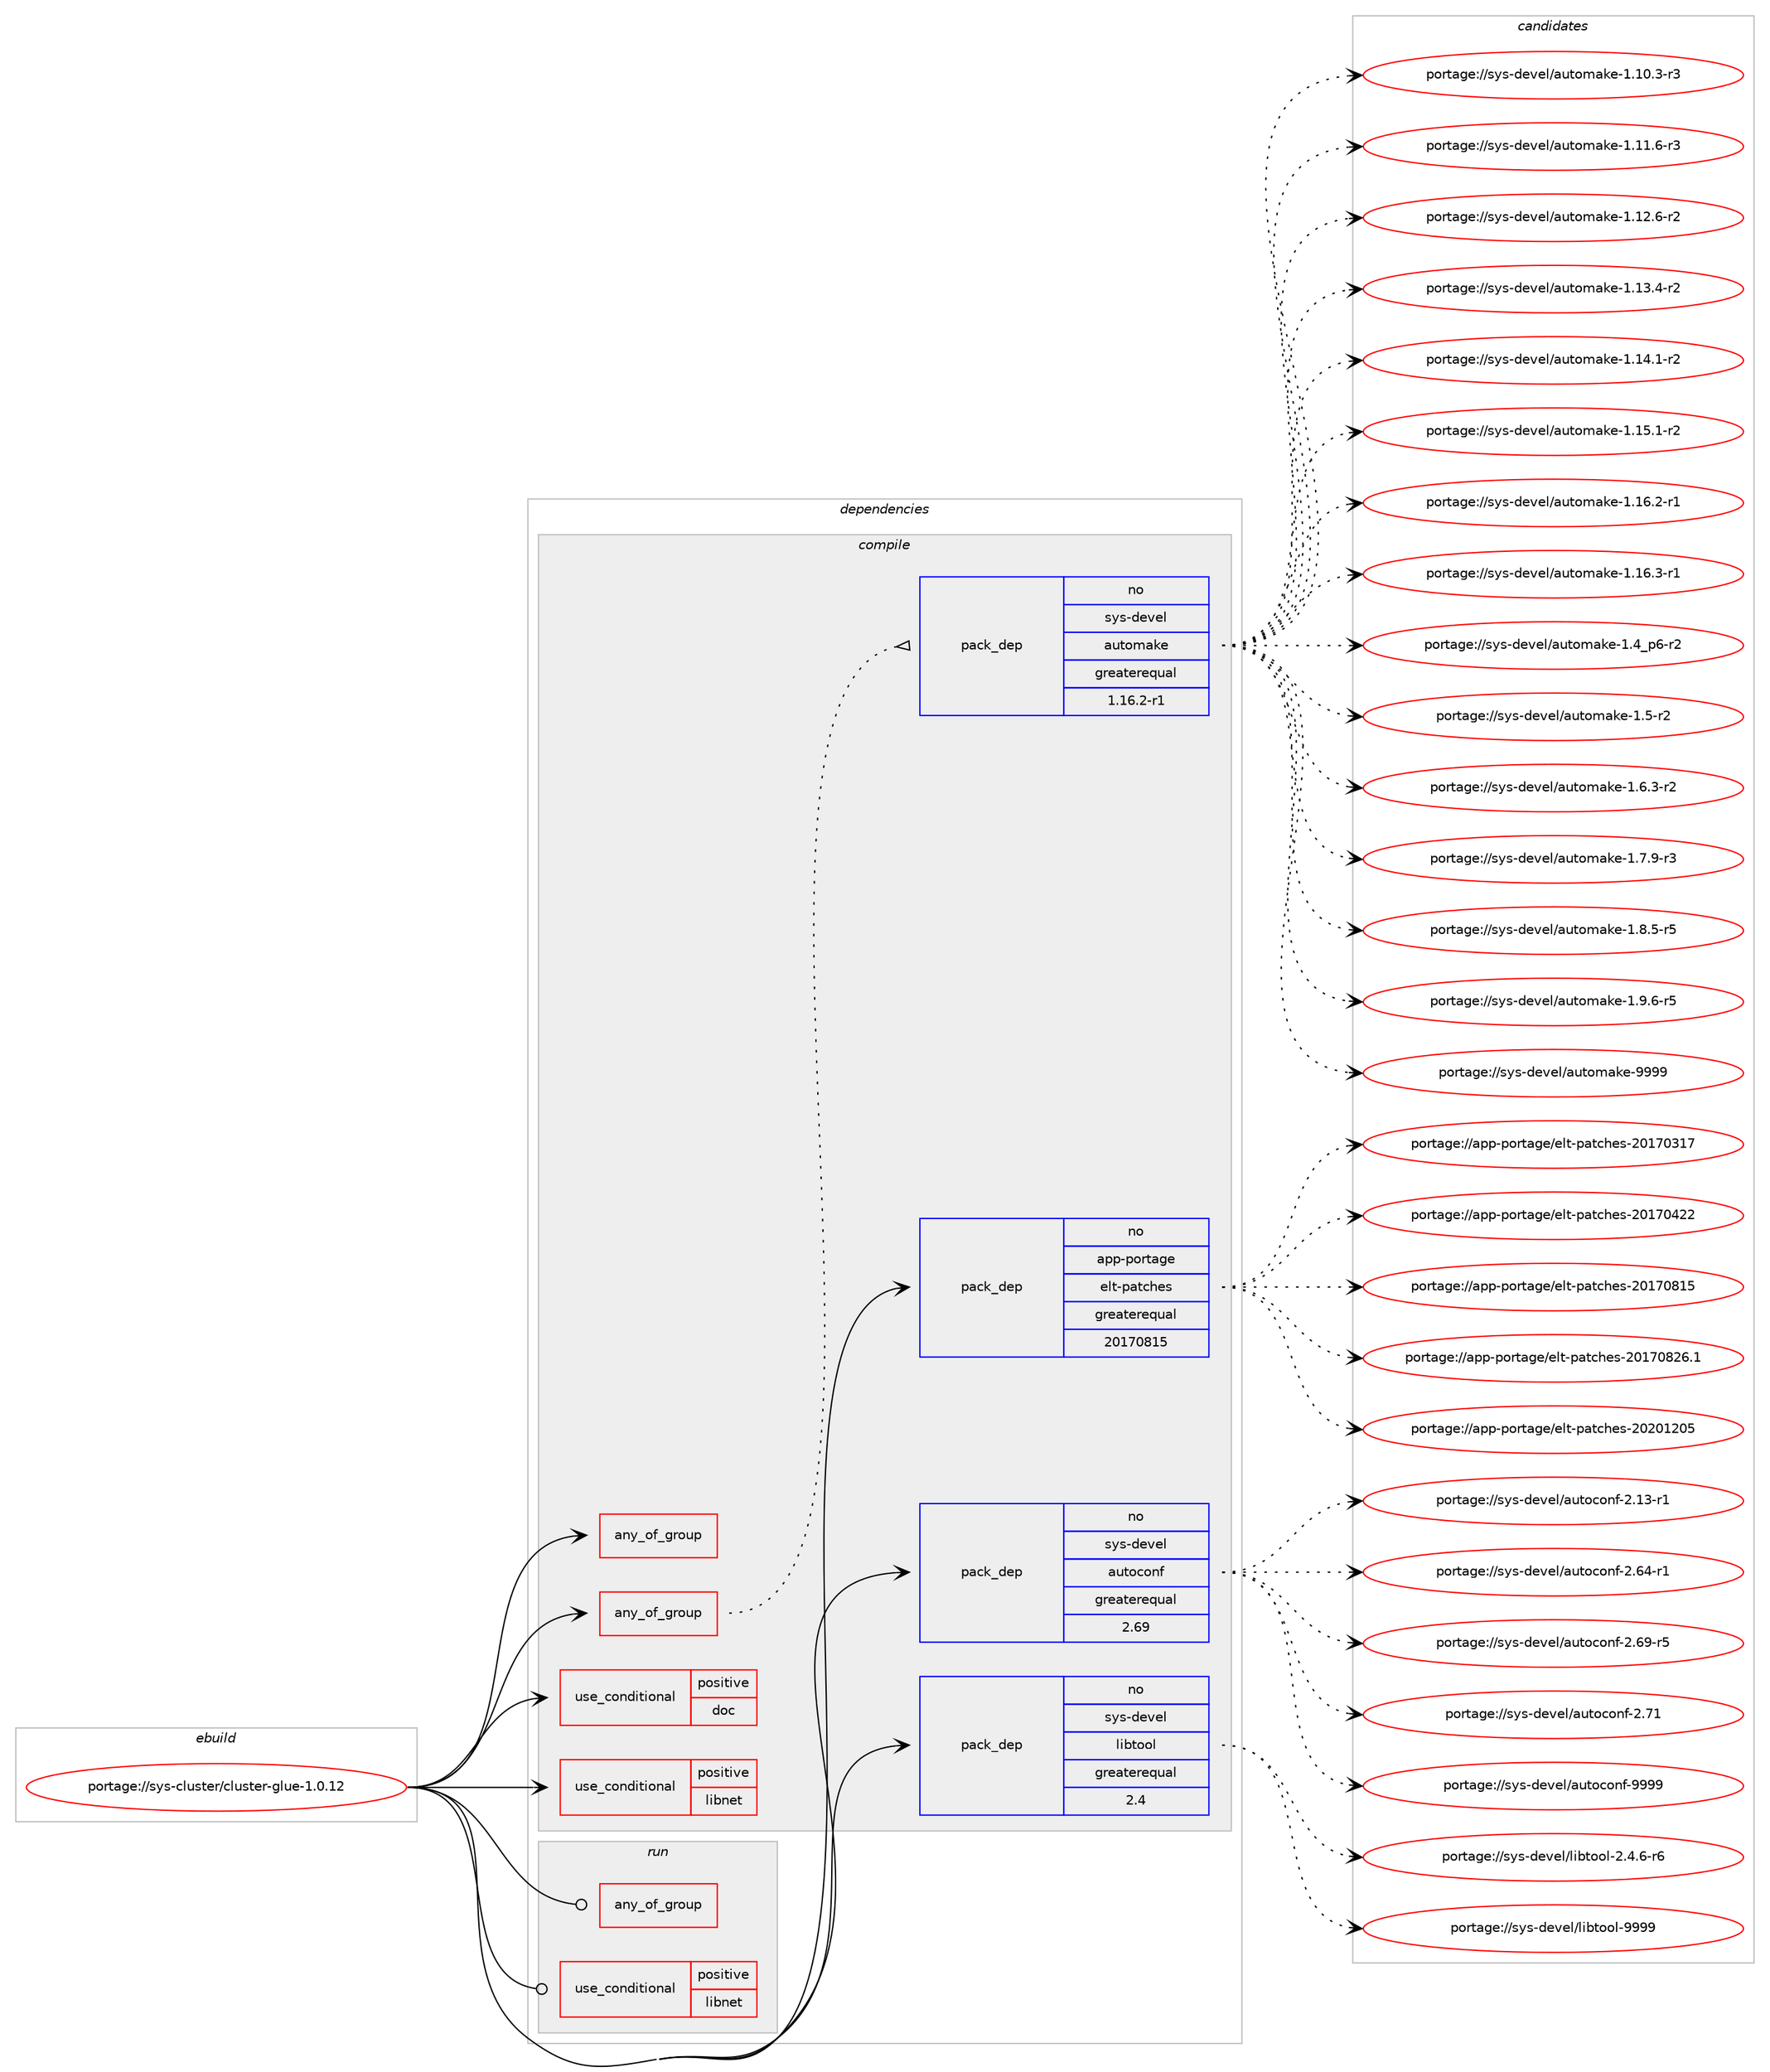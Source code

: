 digraph prolog {

# *************
# Graph options
# *************

newrank=true;
concentrate=true;
compound=true;
graph [rankdir=LR,fontname=Helvetica,fontsize=10,ranksep=1.5];#, ranksep=2.5, nodesep=0.2];
edge  [arrowhead=vee];
node  [fontname=Helvetica,fontsize=10];

# **********
# The ebuild
# **********

subgraph cluster_leftcol {
color=gray;
rank=same;
label=<<i>ebuild</i>>;
id [label="portage://sys-cluster/cluster-glue-1.0.12", color=red, width=4, href="../sys-cluster/cluster-glue-1.0.12.svg"];
}

# ****************
# The dependencies
# ****************

subgraph cluster_midcol {
color=gray;
label=<<i>dependencies</i>>;
subgraph cluster_compile {
fillcolor="#eeeeee";
style=filled;
label=<<i>compile</i>>;
subgraph any27 {
dependency1554 [label=<<TABLE BORDER="0" CELLBORDER="1" CELLSPACING="0" CELLPADDING="4"><TR><TD CELLPADDING="10">any_of_group</TD></TR></TABLE>>, shape=none, color=red];# *** BEGIN UNKNOWN DEPENDENCY TYPE (TODO) ***
# dependency1554 -> package_dependency(portage://sys-cluster/cluster-glue-1.0.12,install,no,net-misc,netkit-telnetd,none,[,,],[],[])
# *** END UNKNOWN DEPENDENCY TYPE (TODO) ***

# *** BEGIN UNKNOWN DEPENDENCY TYPE (TODO) ***
# dependency1554 -> package_dependency(portage://sys-cluster/cluster-glue-1.0.12,install,no,net-misc,telnet-bsd,none,[,,],[],[])
# *** END UNKNOWN DEPENDENCY TYPE (TODO) ***

}
id:e -> dependency1554:w [weight=20,style="solid",arrowhead="vee"];
subgraph any28 {
dependency1555 [label=<<TABLE BORDER="0" CELLBORDER="1" CELLSPACING="0" CELLPADDING="4"><TR><TD CELLPADDING="10">any_of_group</TD></TR></TABLE>>, shape=none, color=red];subgraph pack770 {
dependency1556 [label=<<TABLE BORDER="0" CELLBORDER="1" CELLSPACING="0" CELLPADDING="4" WIDTH="220"><TR><TD ROWSPAN="6" CELLPADDING="30">pack_dep</TD></TR><TR><TD WIDTH="110">no</TD></TR><TR><TD>sys-devel</TD></TR><TR><TD>automake</TD></TR><TR><TD>greaterequal</TD></TR><TR><TD>1.16.2-r1</TD></TR></TABLE>>, shape=none, color=blue];
}
dependency1555:e -> dependency1556:w [weight=20,style="dotted",arrowhead="oinv"];
}
id:e -> dependency1555:w [weight=20,style="solid",arrowhead="vee"];
subgraph cond759 {
dependency1557 [label=<<TABLE BORDER="0" CELLBORDER="1" CELLSPACING="0" CELLPADDING="4"><TR><TD ROWSPAN="3" CELLPADDING="10">use_conditional</TD></TR><TR><TD>positive</TD></TR><TR><TD>doc</TD></TR></TABLE>>, shape=none, color=red];
# *** BEGIN UNKNOWN DEPENDENCY TYPE (TODO) ***
# dependency1557 -> package_dependency(portage://sys-cluster/cluster-glue-1.0.12,install,no,dev-libs,libxslt,none,[,,],[],[])
# *** END UNKNOWN DEPENDENCY TYPE (TODO) ***

# *** BEGIN UNKNOWN DEPENDENCY TYPE (TODO) ***
# dependency1557 -> package_dependency(portage://sys-cluster/cluster-glue-1.0.12,install,no,app-text,docbook-xsl-stylesheets,none,[,,],[],[])
# *** END UNKNOWN DEPENDENCY TYPE (TODO) ***

}
id:e -> dependency1557:w [weight=20,style="solid",arrowhead="vee"];
subgraph cond760 {
dependency1558 [label=<<TABLE BORDER="0" CELLBORDER="1" CELLSPACING="0" CELLPADDING="4"><TR><TD ROWSPAN="3" CELLPADDING="10">use_conditional</TD></TR><TR><TD>positive</TD></TR><TR><TD>libnet</TD></TR></TABLE>>, shape=none, color=red];
# *** BEGIN UNKNOWN DEPENDENCY TYPE (TODO) ***
# dependency1558 -> package_dependency(portage://sys-cluster/cluster-glue-1.0.12,install,no,net-libs,libnet,none,[,,],[slot(1.1)],[])
# *** END UNKNOWN DEPENDENCY TYPE (TODO) ***

}
id:e -> dependency1558:w [weight=20,style="solid",arrowhead="vee"];
# *** BEGIN UNKNOWN DEPENDENCY TYPE (TODO) ***
# id -> package_dependency(portage://sys-cluster/cluster-glue-1.0.12,install,no,app-arch,bzip2,none,[,,],[],[])
# *** END UNKNOWN DEPENDENCY TYPE (TODO) ***

subgraph pack771 {
dependency1559 [label=<<TABLE BORDER="0" CELLBORDER="1" CELLSPACING="0" CELLPADDING="4" WIDTH="220"><TR><TD ROWSPAN="6" CELLPADDING="30">pack_dep</TD></TR><TR><TD WIDTH="110">no</TD></TR><TR><TD>app-portage</TD></TR><TR><TD>elt-patches</TD></TR><TR><TD>greaterequal</TD></TR><TR><TD>20170815</TD></TR></TABLE>>, shape=none, color=blue];
}
id:e -> dependency1559:w [weight=20,style="solid",arrowhead="vee"];
# *** BEGIN UNKNOWN DEPENDENCY TYPE (TODO) ***
# id -> package_dependency(portage://sys-cluster/cluster-glue-1.0.12,install,no,app-text,asciidoc,none,[,,],[],[])
# *** END UNKNOWN DEPENDENCY TYPE (TODO) ***

# *** BEGIN UNKNOWN DEPENDENCY TYPE (TODO) ***
# id -> package_dependency(portage://sys-cluster/cluster-glue-1.0.12,install,no,app-text,docbook-xml-dtd,none,[,,],[slot(4.4)],[])
# *** END UNKNOWN DEPENDENCY TYPE (TODO) ***

# *** BEGIN UNKNOWN DEPENDENCY TYPE (TODO) ***
# id -> package_dependency(portage://sys-cluster/cluster-glue-1.0.12,install,no,dev-libs,glib,none,[,,],[slot(2)],[])
# *** END UNKNOWN DEPENDENCY TYPE (TODO) ***

# *** BEGIN UNKNOWN DEPENDENCY TYPE (TODO) ***
# id -> package_dependency(portage://sys-cluster/cluster-glue-1.0.12,install,no,dev-libs,libaio,none,[,,],[],[])
# *** END UNKNOWN DEPENDENCY TYPE (TODO) ***

# *** BEGIN UNKNOWN DEPENDENCY TYPE (TODO) ***
# id -> package_dependency(portage://sys-cluster/cluster-glue-1.0.12,install,no,dev-libs,libxml2,none,[,,],[],[])
# *** END UNKNOWN DEPENDENCY TYPE (TODO) ***

# *** BEGIN UNKNOWN DEPENDENCY TYPE (TODO) ***
# id -> package_dependency(portage://sys-cluster/cluster-glue-1.0.12,install,no,net-misc,curl,none,[,,],[],[])
# *** END UNKNOWN DEPENDENCY TYPE (TODO) ***

# *** BEGIN UNKNOWN DEPENDENCY TYPE (TODO) ***
# id -> package_dependency(portage://sys-cluster/cluster-glue-1.0.12,install,no,net-misc,iputils,none,[,,],[],[])
# *** END UNKNOWN DEPENDENCY TYPE (TODO) ***

subgraph pack772 {
dependency1560 [label=<<TABLE BORDER="0" CELLBORDER="1" CELLSPACING="0" CELLPADDING="4" WIDTH="220"><TR><TD ROWSPAN="6" CELLPADDING="30">pack_dep</TD></TR><TR><TD WIDTH="110">no</TD></TR><TR><TD>sys-devel</TD></TR><TR><TD>autoconf</TD></TR><TR><TD>greaterequal</TD></TR><TR><TD>2.69</TD></TR></TABLE>>, shape=none, color=blue];
}
id:e -> dependency1560:w [weight=20,style="solid",arrowhead="vee"];
# *** BEGIN UNKNOWN DEPENDENCY TYPE (TODO) ***
# id -> package_dependency(portage://sys-cluster/cluster-glue-1.0.12,install,no,sys-devel,gnuconfig,none,[,,],[],[])
# *** END UNKNOWN DEPENDENCY TYPE (TODO) ***

subgraph pack773 {
dependency1561 [label=<<TABLE BORDER="0" CELLBORDER="1" CELLSPACING="0" CELLPADDING="4" WIDTH="220"><TR><TD ROWSPAN="6" CELLPADDING="30">pack_dep</TD></TR><TR><TD WIDTH="110">no</TD></TR><TR><TD>sys-devel</TD></TR><TR><TD>libtool</TD></TR><TR><TD>greaterequal</TD></TR><TR><TD>2.4</TD></TR></TABLE>>, shape=none, color=blue];
}
id:e -> dependency1561:w [weight=20,style="solid",arrowhead="vee"];
}
subgraph cluster_compileandrun {
fillcolor="#eeeeee";
style=filled;
label=<<i>compile and run</i>>;
}
subgraph cluster_run {
fillcolor="#eeeeee";
style=filled;
label=<<i>run</i>>;
subgraph any29 {
dependency1562 [label=<<TABLE BORDER="0" CELLBORDER="1" CELLSPACING="0" CELLPADDING="4"><TR><TD CELLPADDING="10">any_of_group</TD></TR></TABLE>>, shape=none, color=red];# *** BEGIN UNKNOWN DEPENDENCY TYPE (TODO) ***
# dependency1562 -> package_dependency(portage://sys-cluster/cluster-glue-1.0.12,run,no,net-misc,netkit-telnetd,none,[,,],[],[])
# *** END UNKNOWN DEPENDENCY TYPE (TODO) ***

# *** BEGIN UNKNOWN DEPENDENCY TYPE (TODO) ***
# dependency1562 -> package_dependency(portage://sys-cluster/cluster-glue-1.0.12,run,no,net-misc,telnet-bsd,none,[,,],[],[])
# *** END UNKNOWN DEPENDENCY TYPE (TODO) ***

}
id:e -> dependency1562:w [weight=20,style="solid",arrowhead="odot"];
subgraph cond761 {
dependency1563 [label=<<TABLE BORDER="0" CELLBORDER="1" CELLSPACING="0" CELLPADDING="4"><TR><TD ROWSPAN="3" CELLPADDING="10">use_conditional</TD></TR><TR><TD>positive</TD></TR><TR><TD>libnet</TD></TR></TABLE>>, shape=none, color=red];
# *** BEGIN UNKNOWN DEPENDENCY TYPE (TODO) ***
# dependency1563 -> package_dependency(portage://sys-cluster/cluster-glue-1.0.12,run,no,net-libs,libnet,none,[,,],[slot(1.1)],[])
# *** END UNKNOWN DEPENDENCY TYPE (TODO) ***

}
id:e -> dependency1563:w [weight=20,style="solid",arrowhead="odot"];
# *** BEGIN UNKNOWN DEPENDENCY TYPE (TODO) ***
# id -> package_dependency(portage://sys-cluster/cluster-glue-1.0.12,run,no,app-arch,bzip2,none,[,,],[],[])
# *** END UNKNOWN DEPENDENCY TYPE (TODO) ***

# *** BEGIN UNKNOWN DEPENDENCY TYPE (TODO) ***
# id -> package_dependency(portage://sys-cluster/cluster-glue-1.0.12,run,no,app-text,asciidoc,none,[,,],[],[])
# *** END UNKNOWN DEPENDENCY TYPE (TODO) ***

# *** BEGIN UNKNOWN DEPENDENCY TYPE (TODO) ***
# id -> package_dependency(portage://sys-cluster/cluster-glue-1.0.12,run,no,app-text,docbook-xml-dtd,none,[,,],[slot(4.4)],[])
# *** END UNKNOWN DEPENDENCY TYPE (TODO) ***

# *** BEGIN UNKNOWN DEPENDENCY TYPE (TODO) ***
# id -> package_dependency(portage://sys-cluster/cluster-glue-1.0.12,run,no,dev-libs,glib,none,[,,],[slot(2)],[])
# *** END UNKNOWN DEPENDENCY TYPE (TODO) ***

# *** BEGIN UNKNOWN DEPENDENCY TYPE (TODO) ***
# id -> package_dependency(portage://sys-cluster/cluster-glue-1.0.12,run,no,dev-libs,libaio,none,[,,],[],[])
# *** END UNKNOWN DEPENDENCY TYPE (TODO) ***

# *** BEGIN UNKNOWN DEPENDENCY TYPE (TODO) ***
# id -> package_dependency(portage://sys-cluster/cluster-glue-1.0.12,run,no,dev-libs,libxml2,none,[,,],[],[])
# *** END UNKNOWN DEPENDENCY TYPE (TODO) ***

# *** BEGIN UNKNOWN DEPENDENCY TYPE (TODO) ***
# id -> package_dependency(portage://sys-cluster/cluster-glue-1.0.12,run,no,net-misc,curl,none,[,,],[],[])
# *** END UNKNOWN DEPENDENCY TYPE (TODO) ***

# *** BEGIN UNKNOWN DEPENDENCY TYPE (TODO) ***
# id -> package_dependency(portage://sys-cluster/cluster-glue-1.0.12,run,no,net-misc,iputils,none,[,,],[],[])
# *** END UNKNOWN DEPENDENCY TYPE (TODO) ***

}
}

# **************
# The candidates
# **************

subgraph cluster_choices {
rank=same;
color=gray;
label=<<i>candidates</i>>;

subgraph choice770 {
color=black;
nodesep=1;
choice11512111545100101118101108479711711611110997107101454946494846514511451 [label="portage://sys-devel/automake-1.10.3-r3", color=red, width=4,href="../sys-devel/automake-1.10.3-r3.svg"];
choice11512111545100101118101108479711711611110997107101454946494946544511451 [label="portage://sys-devel/automake-1.11.6-r3", color=red, width=4,href="../sys-devel/automake-1.11.6-r3.svg"];
choice11512111545100101118101108479711711611110997107101454946495046544511450 [label="portage://sys-devel/automake-1.12.6-r2", color=red, width=4,href="../sys-devel/automake-1.12.6-r2.svg"];
choice11512111545100101118101108479711711611110997107101454946495146524511450 [label="portage://sys-devel/automake-1.13.4-r2", color=red, width=4,href="../sys-devel/automake-1.13.4-r2.svg"];
choice11512111545100101118101108479711711611110997107101454946495246494511450 [label="portage://sys-devel/automake-1.14.1-r2", color=red, width=4,href="../sys-devel/automake-1.14.1-r2.svg"];
choice11512111545100101118101108479711711611110997107101454946495346494511450 [label="portage://sys-devel/automake-1.15.1-r2", color=red, width=4,href="../sys-devel/automake-1.15.1-r2.svg"];
choice11512111545100101118101108479711711611110997107101454946495446504511449 [label="portage://sys-devel/automake-1.16.2-r1", color=red, width=4,href="../sys-devel/automake-1.16.2-r1.svg"];
choice11512111545100101118101108479711711611110997107101454946495446514511449 [label="portage://sys-devel/automake-1.16.3-r1", color=red, width=4,href="../sys-devel/automake-1.16.3-r1.svg"];
choice115121115451001011181011084797117116111109971071014549465295112544511450 [label="portage://sys-devel/automake-1.4_p6-r2", color=red, width=4,href="../sys-devel/automake-1.4_p6-r2.svg"];
choice11512111545100101118101108479711711611110997107101454946534511450 [label="portage://sys-devel/automake-1.5-r2", color=red, width=4,href="../sys-devel/automake-1.5-r2.svg"];
choice115121115451001011181011084797117116111109971071014549465446514511450 [label="portage://sys-devel/automake-1.6.3-r2", color=red, width=4,href="../sys-devel/automake-1.6.3-r2.svg"];
choice115121115451001011181011084797117116111109971071014549465546574511451 [label="portage://sys-devel/automake-1.7.9-r3", color=red, width=4,href="../sys-devel/automake-1.7.9-r3.svg"];
choice115121115451001011181011084797117116111109971071014549465646534511453 [label="portage://sys-devel/automake-1.8.5-r5", color=red, width=4,href="../sys-devel/automake-1.8.5-r5.svg"];
choice115121115451001011181011084797117116111109971071014549465746544511453 [label="portage://sys-devel/automake-1.9.6-r5", color=red, width=4,href="../sys-devel/automake-1.9.6-r5.svg"];
choice115121115451001011181011084797117116111109971071014557575757 [label="portage://sys-devel/automake-9999", color=red, width=4,href="../sys-devel/automake-9999.svg"];
dependency1556:e -> choice11512111545100101118101108479711711611110997107101454946494846514511451:w [style=dotted,weight="100"];
dependency1556:e -> choice11512111545100101118101108479711711611110997107101454946494946544511451:w [style=dotted,weight="100"];
dependency1556:e -> choice11512111545100101118101108479711711611110997107101454946495046544511450:w [style=dotted,weight="100"];
dependency1556:e -> choice11512111545100101118101108479711711611110997107101454946495146524511450:w [style=dotted,weight="100"];
dependency1556:e -> choice11512111545100101118101108479711711611110997107101454946495246494511450:w [style=dotted,weight="100"];
dependency1556:e -> choice11512111545100101118101108479711711611110997107101454946495346494511450:w [style=dotted,weight="100"];
dependency1556:e -> choice11512111545100101118101108479711711611110997107101454946495446504511449:w [style=dotted,weight="100"];
dependency1556:e -> choice11512111545100101118101108479711711611110997107101454946495446514511449:w [style=dotted,weight="100"];
dependency1556:e -> choice115121115451001011181011084797117116111109971071014549465295112544511450:w [style=dotted,weight="100"];
dependency1556:e -> choice11512111545100101118101108479711711611110997107101454946534511450:w [style=dotted,weight="100"];
dependency1556:e -> choice115121115451001011181011084797117116111109971071014549465446514511450:w [style=dotted,weight="100"];
dependency1556:e -> choice115121115451001011181011084797117116111109971071014549465546574511451:w [style=dotted,weight="100"];
dependency1556:e -> choice115121115451001011181011084797117116111109971071014549465646534511453:w [style=dotted,weight="100"];
dependency1556:e -> choice115121115451001011181011084797117116111109971071014549465746544511453:w [style=dotted,weight="100"];
dependency1556:e -> choice115121115451001011181011084797117116111109971071014557575757:w [style=dotted,weight="100"];
}
subgraph choice771 {
color=black;
nodesep=1;
choice97112112451121111141169710310147101108116451129711699104101115455048495548514955 [label="portage://app-portage/elt-patches-20170317", color=red, width=4,href="../app-portage/elt-patches-20170317.svg"];
choice97112112451121111141169710310147101108116451129711699104101115455048495548525050 [label="portage://app-portage/elt-patches-20170422", color=red, width=4,href="../app-portage/elt-patches-20170422.svg"];
choice97112112451121111141169710310147101108116451129711699104101115455048495548564953 [label="portage://app-portage/elt-patches-20170815", color=red, width=4,href="../app-portage/elt-patches-20170815.svg"];
choice971121124511211111411697103101471011081164511297116991041011154550484955485650544649 [label="portage://app-portage/elt-patches-20170826.1", color=red, width=4,href="../app-portage/elt-patches-20170826.1.svg"];
choice97112112451121111141169710310147101108116451129711699104101115455048504849504853 [label="portage://app-portage/elt-patches-20201205", color=red, width=4,href="../app-portage/elt-patches-20201205.svg"];
dependency1559:e -> choice97112112451121111141169710310147101108116451129711699104101115455048495548514955:w [style=dotted,weight="100"];
dependency1559:e -> choice97112112451121111141169710310147101108116451129711699104101115455048495548525050:w [style=dotted,weight="100"];
dependency1559:e -> choice97112112451121111141169710310147101108116451129711699104101115455048495548564953:w [style=dotted,weight="100"];
dependency1559:e -> choice971121124511211111411697103101471011081164511297116991041011154550484955485650544649:w [style=dotted,weight="100"];
dependency1559:e -> choice97112112451121111141169710310147101108116451129711699104101115455048504849504853:w [style=dotted,weight="100"];
}
subgraph choice772 {
color=black;
nodesep=1;
choice1151211154510010111810110847971171161119911111010245504649514511449 [label="portage://sys-devel/autoconf-2.13-r1", color=red, width=4,href="../sys-devel/autoconf-2.13-r1.svg"];
choice1151211154510010111810110847971171161119911111010245504654524511449 [label="portage://sys-devel/autoconf-2.64-r1", color=red, width=4,href="../sys-devel/autoconf-2.64-r1.svg"];
choice1151211154510010111810110847971171161119911111010245504654574511453 [label="portage://sys-devel/autoconf-2.69-r5", color=red, width=4,href="../sys-devel/autoconf-2.69-r5.svg"];
choice115121115451001011181011084797117116111991111101024550465549 [label="portage://sys-devel/autoconf-2.71", color=red, width=4,href="../sys-devel/autoconf-2.71.svg"];
choice115121115451001011181011084797117116111991111101024557575757 [label="portage://sys-devel/autoconf-9999", color=red, width=4,href="../sys-devel/autoconf-9999.svg"];
dependency1560:e -> choice1151211154510010111810110847971171161119911111010245504649514511449:w [style=dotted,weight="100"];
dependency1560:e -> choice1151211154510010111810110847971171161119911111010245504654524511449:w [style=dotted,weight="100"];
dependency1560:e -> choice1151211154510010111810110847971171161119911111010245504654574511453:w [style=dotted,weight="100"];
dependency1560:e -> choice115121115451001011181011084797117116111991111101024550465549:w [style=dotted,weight="100"];
dependency1560:e -> choice115121115451001011181011084797117116111991111101024557575757:w [style=dotted,weight="100"];
}
subgraph choice773 {
color=black;
nodesep=1;
choice1151211154510010111810110847108105981161111111084550465246544511454 [label="portage://sys-devel/libtool-2.4.6-r6", color=red, width=4,href="../sys-devel/libtool-2.4.6-r6.svg"];
choice1151211154510010111810110847108105981161111111084557575757 [label="portage://sys-devel/libtool-9999", color=red, width=4,href="../sys-devel/libtool-9999.svg"];
dependency1561:e -> choice1151211154510010111810110847108105981161111111084550465246544511454:w [style=dotted,weight="100"];
dependency1561:e -> choice1151211154510010111810110847108105981161111111084557575757:w [style=dotted,weight="100"];
}
}

}
